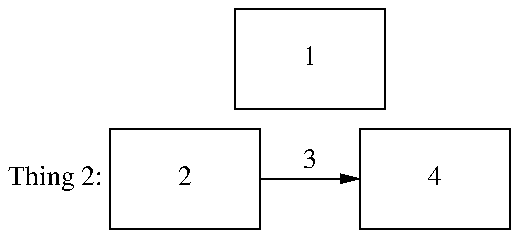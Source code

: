 .PS
box "1"
[ box "2"; arrow "3" above; box "4" ] with .n at last box.s - (0,0.1)
"Thing 2: " rjust at last [].w
.PE
